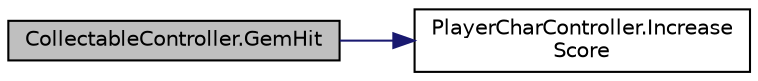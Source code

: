 digraph "CollectableController.GemHit"
{
  edge [fontname="Helvetica",fontsize="10",labelfontname="Helvetica",labelfontsize="10"];
  node [fontname="Helvetica",fontsize="10",shape=record];
  rankdir="LR";
  Node0 [label="CollectableController.GemHit",height=0.2,width=0.4,color="black", fillcolor="grey75", style="filled", fontcolor="black"];
  Node0 -> Node1 [color="midnightblue",fontsize="10",style="solid",fontname="Helvetica"];
  Node1 [label="PlayerCharController.Increase\lScore",height=0.2,width=0.4,color="black", fillcolor="white", style="filled",URL="$class_player_char_controller.html#abf6bd90fdbcc7eabf721b4591357f012",tooltip="Increases the score by a specified amount. "];
}
